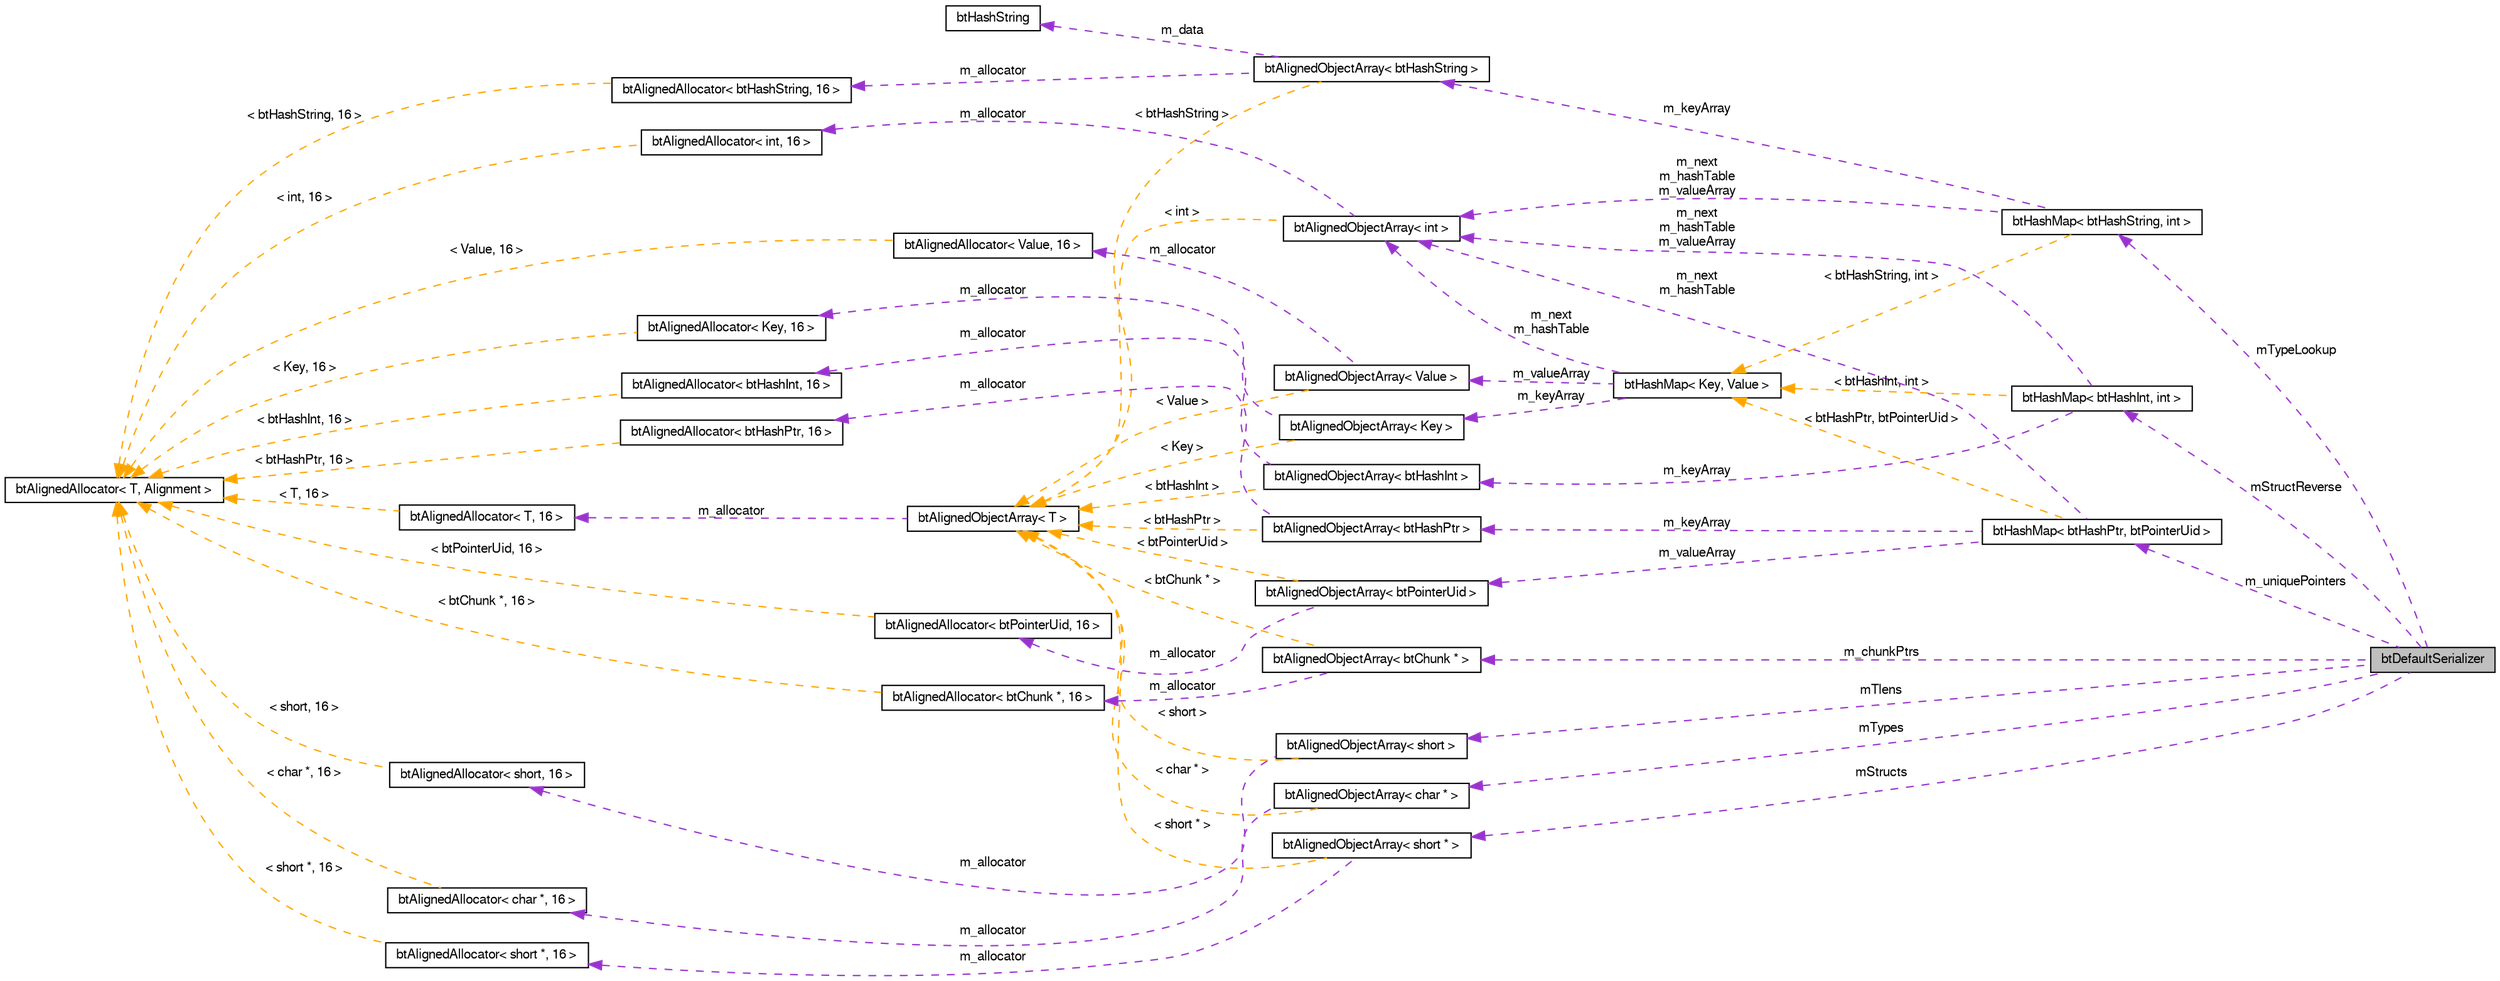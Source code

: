 digraph G
{
  bgcolor="transparent";
  edge [fontname="FreeSans",fontsize=10,labelfontname="FreeSans",labelfontsize=10];
  node [fontname="FreeSans",fontsize=10,shape=record];
  rankdir=LR;
  Node1 [label="btDefaultSerializer",height=0.2,width=0.4,color="black", fillcolor="grey75", style="filled" fontcolor="black"];
  Node2 -> Node1 [dir=back,color="darkorchid3",fontsize=10,style="dashed",label="mTypeLookup"];
  Node2 [label="btHashMap\< btHashString, int \>",height=0.2,width=0.4,color="black",URL="$classbt_hash_map.html"];
  Node3 -> Node2 [dir=back,color="darkorchid3",fontsize=10,style="dashed",label="m_keyArray"];
  Node3 [label="btAlignedObjectArray\< btHashString \>",height=0.2,width=0.4,color="black",URL="$classbt_aligned_object_array.html"];
  Node4 -> Node3 [dir=back,color="darkorchid3",fontsize=10,style="dashed",label="m_allocator"];
  Node4 [label="btAlignedAllocator\< btHashString, 16 \>",height=0.2,width=0.4,color="black",URL="$classbt_aligned_allocator.html"];
  Node5 -> Node4 [dir=back,color="orange",fontsize=10,style="dashed",label="\< btHashString, 16 \>"];
  Node5 [label="btAlignedAllocator\< T, Alignment \>",height=0.2,width=0.4,color="black",URL="$classbt_aligned_allocator.html"];
  Node6 -> Node3 [dir=back,color="darkorchid3",fontsize=10,style="dashed",label="m_data"];
  Node6 [label="btHashString",height=0.2,width=0.4,color="black",URL="$structbt_hash_string.html",tooltip="very basic hashable string implementation, compatible with btHashMap"];
  Node7 -> Node3 [dir=back,color="orange",fontsize=10,style="dashed",label="\< btHashString \>"];
  Node7 [label="btAlignedObjectArray\< T \>",height=0.2,width=0.4,color="black",URL="$classbt_aligned_object_array.html"];
  Node8 -> Node7 [dir=back,color="darkorchid3",fontsize=10,style="dashed",label="m_allocator"];
  Node8 [label="btAlignedAllocator\< T, 16 \>",height=0.2,width=0.4,color="black",URL="$classbt_aligned_allocator.html"];
  Node5 -> Node8 [dir=back,color="orange",fontsize=10,style="dashed",label="\< T, 16 \>"];
  Node9 -> Node2 [dir=back,color="darkorchid3",fontsize=10,style="dashed",label="m_next\nm_hashTable\nm_valueArray"];
  Node9 [label="btAlignedObjectArray\< int \>",height=0.2,width=0.4,color="black",URL="$classbt_aligned_object_array.html"];
  Node10 -> Node9 [dir=back,color="darkorchid3",fontsize=10,style="dashed",label="m_allocator"];
  Node10 [label="btAlignedAllocator\< int, 16 \>",height=0.2,width=0.4,color="black",URL="$classbt_aligned_allocator.html"];
  Node5 -> Node10 [dir=back,color="orange",fontsize=10,style="dashed",label="\< int, 16 \>"];
  Node7 -> Node9 [dir=back,color="orange",fontsize=10,style="dashed",label="\< int \>"];
  Node11 -> Node2 [dir=back,color="orange",fontsize=10,style="dashed",label="\< btHashString, int \>"];
  Node11 [label="btHashMap\< Key, Value \>",height=0.2,width=0.4,color="black",URL="$classbt_hash_map.html"];
  Node12 -> Node11 [dir=back,color="darkorchid3",fontsize=10,style="dashed",label="m_keyArray"];
  Node12 [label="btAlignedObjectArray\< Key \>",height=0.2,width=0.4,color="black",URL="$classbt_aligned_object_array.html"];
  Node13 -> Node12 [dir=back,color="darkorchid3",fontsize=10,style="dashed",label="m_allocator"];
  Node13 [label="btAlignedAllocator\< Key, 16 \>",height=0.2,width=0.4,color="black",URL="$classbt_aligned_allocator.html"];
  Node5 -> Node13 [dir=back,color="orange",fontsize=10,style="dashed",label="\< Key, 16 \>"];
  Node7 -> Node12 [dir=back,color="orange",fontsize=10,style="dashed",label="\< Key \>"];
  Node9 -> Node11 [dir=back,color="darkorchid3",fontsize=10,style="dashed",label="m_next\nm_hashTable"];
  Node14 -> Node11 [dir=back,color="darkorchid3",fontsize=10,style="dashed",label="m_valueArray"];
  Node14 [label="btAlignedObjectArray\< Value \>",height=0.2,width=0.4,color="black",URL="$classbt_aligned_object_array.html"];
  Node15 -> Node14 [dir=back,color="darkorchid3",fontsize=10,style="dashed",label="m_allocator"];
  Node15 [label="btAlignedAllocator\< Value, 16 \>",height=0.2,width=0.4,color="black",URL="$classbt_aligned_allocator.html"];
  Node5 -> Node15 [dir=back,color="orange",fontsize=10,style="dashed",label="\< Value, 16 \>"];
  Node7 -> Node14 [dir=back,color="orange",fontsize=10,style="dashed",label="\< Value \>"];
  Node16 -> Node1 [dir=back,color="darkorchid3",fontsize=10,style="dashed",label="m_chunkPtrs"];
  Node16 [label="btAlignedObjectArray\< btChunk * \>",height=0.2,width=0.4,color="black",URL="$classbt_aligned_object_array.html"];
  Node17 -> Node16 [dir=back,color="darkorchid3",fontsize=10,style="dashed",label="m_allocator"];
  Node17 [label="btAlignedAllocator\< btChunk *, 16 \>",height=0.2,width=0.4,color="black",URL="$classbt_aligned_allocator.html"];
  Node5 -> Node17 [dir=back,color="orange",fontsize=10,style="dashed",label="\< btChunk *, 16 \>"];
  Node7 -> Node16 [dir=back,color="orange",fontsize=10,style="dashed",label="\< btChunk * \>"];
  Node18 -> Node1 [dir=back,color="darkorchid3",fontsize=10,style="dashed",label="mStructReverse"];
  Node18 [label="btHashMap\< btHashInt, int \>",height=0.2,width=0.4,color="black",URL="$classbt_hash_map.html"];
  Node9 -> Node18 [dir=back,color="darkorchid3",fontsize=10,style="dashed",label="m_next\nm_hashTable\nm_valueArray"];
  Node19 -> Node18 [dir=back,color="darkorchid3",fontsize=10,style="dashed",label="m_keyArray"];
  Node19 [label="btAlignedObjectArray\< btHashInt \>",height=0.2,width=0.4,color="black",URL="$classbt_aligned_object_array.html"];
  Node20 -> Node19 [dir=back,color="darkorchid3",fontsize=10,style="dashed",label="m_allocator"];
  Node20 [label="btAlignedAllocator\< btHashInt, 16 \>",height=0.2,width=0.4,color="black",URL="$classbt_aligned_allocator.html"];
  Node5 -> Node20 [dir=back,color="orange",fontsize=10,style="dashed",label="\< btHashInt, 16 \>"];
  Node7 -> Node19 [dir=back,color="orange",fontsize=10,style="dashed",label="\< btHashInt \>"];
  Node11 -> Node18 [dir=back,color="orange",fontsize=10,style="dashed",label="\< btHashInt, int \>"];
  Node21 -> Node1 [dir=back,color="darkorchid3",fontsize=10,style="dashed",label="mTypes"];
  Node21 [label="btAlignedObjectArray\< char * \>",height=0.2,width=0.4,color="black",URL="$classbt_aligned_object_array.html"];
  Node22 -> Node21 [dir=back,color="darkorchid3",fontsize=10,style="dashed",label="m_allocator"];
  Node22 [label="btAlignedAllocator\< char *, 16 \>",height=0.2,width=0.4,color="black",URL="$classbt_aligned_allocator.html"];
  Node5 -> Node22 [dir=back,color="orange",fontsize=10,style="dashed",label="\< char *, 16 \>"];
  Node7 -> Node21 [dir=back,color="orange",fontsize=10,style="dashed",label="\< char * \>"];
  Node23 -> Node1 [dir=back,color="darkorchid3",fontsize=10,style="dashed",label="m_uniquePointers"];
  Node23 [label="btHashMap\< btHashPtr, btPointerUid \>",height=0.2,width=0.4,color="black",URL="$classbt_hash_map.html"];
  Node24 -> Node23 [dir=back,color="darkorchid3",fontsize=10,style="dashed",label="m_keyArray"];
  Node24 [label="btAlignedObjectArray\< btHashPtr \>",height=0.2,width=0.4,color="black",URL="$classbt_aligned_object_array.html"];
  Node25 -> Node24 [dir=back,color="darkorchid3",fontsize=10,style="dashed",label="m_allocator"];
  Node25 [label="btAlignedAllocator\< btHashPtr, 16 \>",height=0.2,width=0.4,color="black",URL="$classbt_aligned_allocator.html"];
  Node5 -> Node25 [dir=back,color="orange",fontsize=10,style="dashed",label="\< btHashPtr, 16 \>"];
  Node7 -> Node24 [dir=back,color="orange",fontsize=10,style="dashed",label="\< btHashPtr \>"];
  Node9 -> Node23 [dir=back,color="darkorchid3",fontsize=10,style="dashed",label="m_next\nm_hashTable"];
  Node26 -> Node23 [dir=back,color="darkorchid3",fontsize=10,style="dashed",label="m_valueArray"];
  Node26 [label="btAlignedObjectArray\< btPointerUid \>",height=0.2,width=0.4,color="black",URL="$classbt_aligned_object_array.html"];
  Node27 -> Node26 [dir=back,color="darkorchid3",fontsize=10,style="dashed",label="m_allocator"];
  Node27 [label="btAlignedAllocator\< btPointerUid, 16 \>",height=0.2,width=0.4,color="black",URL="$classbt_aligned_allocator.html"];
  Node5 -> Node27 [dir=back,color="orange",fontsize=10,style="dashed",label="\< btPointerUid, 16 \>"];
  Node7 -> Node26 [dir=back,color="orange",fontsize=10,style="dashed",label="\< btPointerUid \>"];
  Node11 -> Node23 [dir=back,color="orange",fontsize=10,style="dashed",label="\< btHashPtr, btPointerUid \>"];
  Node28 -> Node1 [dir=back,color="darkorchid3",fontsize=10,style="dashed",label="mTlens"];
  Node28 [label="btAlignedObjectArray\< short \>",height=0.2,width=0.4,color="black",URL="$classbt_aligned_object_array.html"];
  Node29 -> Node28 [dir=back,color="darkorchid3",fontsize=10,style="dashed",label="m_allocator"];
  Node29 [label="btAlignedAllocator\< short, 16 \>",height=0.2,width=0.4,color="black",URL="$classbt_aligned_allocator.html"];
  Node5 -> Node29 [dir=back,color="orange",fontsize=10,style="dashed",label="\< short, 16 \>"];
  Node7 -> Node28 [dir=back,color="orange",fontsize=10,style="dashed",label="\< short \>"];
  Node30 -> Node1 [dir=back,color="darkorchid3",fontsize=10,style="dashed",label="mStructs"];
  Node30 [label="btAlignedObjectArray\< short * \>",height=0.2,width=0.4,color="black",URL="$classbt_aligned_object_array.html"];
  Node31 -> Node30 [dir=back,color="darkorchid3",fontsize=10,style="dashed",label="m_allocator"];
  Node31 [label="btAlignedAllocator\< short *, 16 \>",height=0.2,width=0.4,color="black",URL="$classbt_aligned_allocator.html"];
  Node5 -> Node31 [dir=back,color="orange",fontsize=10,style="dashed",label="\< short *, 16 \>"];
  Node7 -> Node30 [dir=back,color="orange",fontsize=10,style="dashed",label="\< short * \>"];
}
